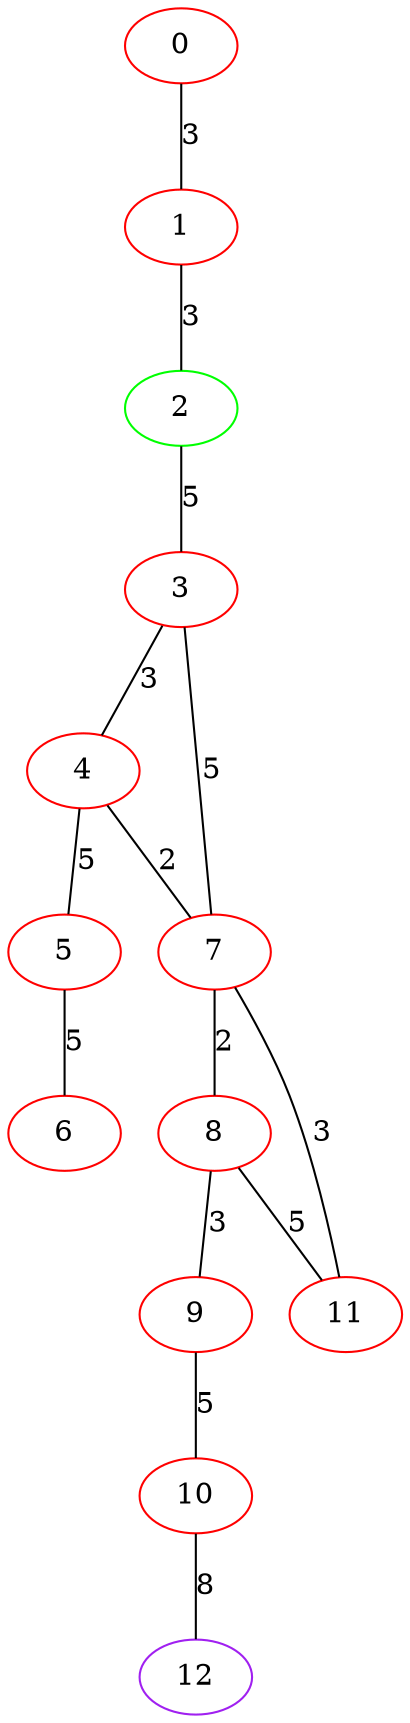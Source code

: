 graph "" {
0 [color=red, weight=1];
1 [color=red, weight=1];
2 [color=green, weight=2];
3 [color=red, weight=1];
4 [color=red, weight=1];
5 [color=red, weight=1];
6 [color=red, weight=1];
7 [color=red, weight=1];
8 [color=red, weight=1];
9 [color=red, weight=1];
10 [color=red, weight=1];
11 [color=red, weight=1];
12 [color=purple, weight=4];
0 -- 1  [key=0, label=3];
1 -- 2  [key=0, label=3];
2 -- 3  [key=0, label=5];
3 -- 4  [key=0, label=3];
3 -- 7  [key=0, label=5];
4 -- 5  [key=0, label=5];
4 -- 7  [key=0, label=2];
5 -- 6  [key=0, label=5];
7 -- 8  [key=0, label=2];
7 -- 11  [key=0, label=3];
8 -- 9  [key=0, label=3];
8 -- 11  [key=0, label=5];
9 -- 10  [key=0, label=5];
10 -- 12  [key=0, label=8];
}
